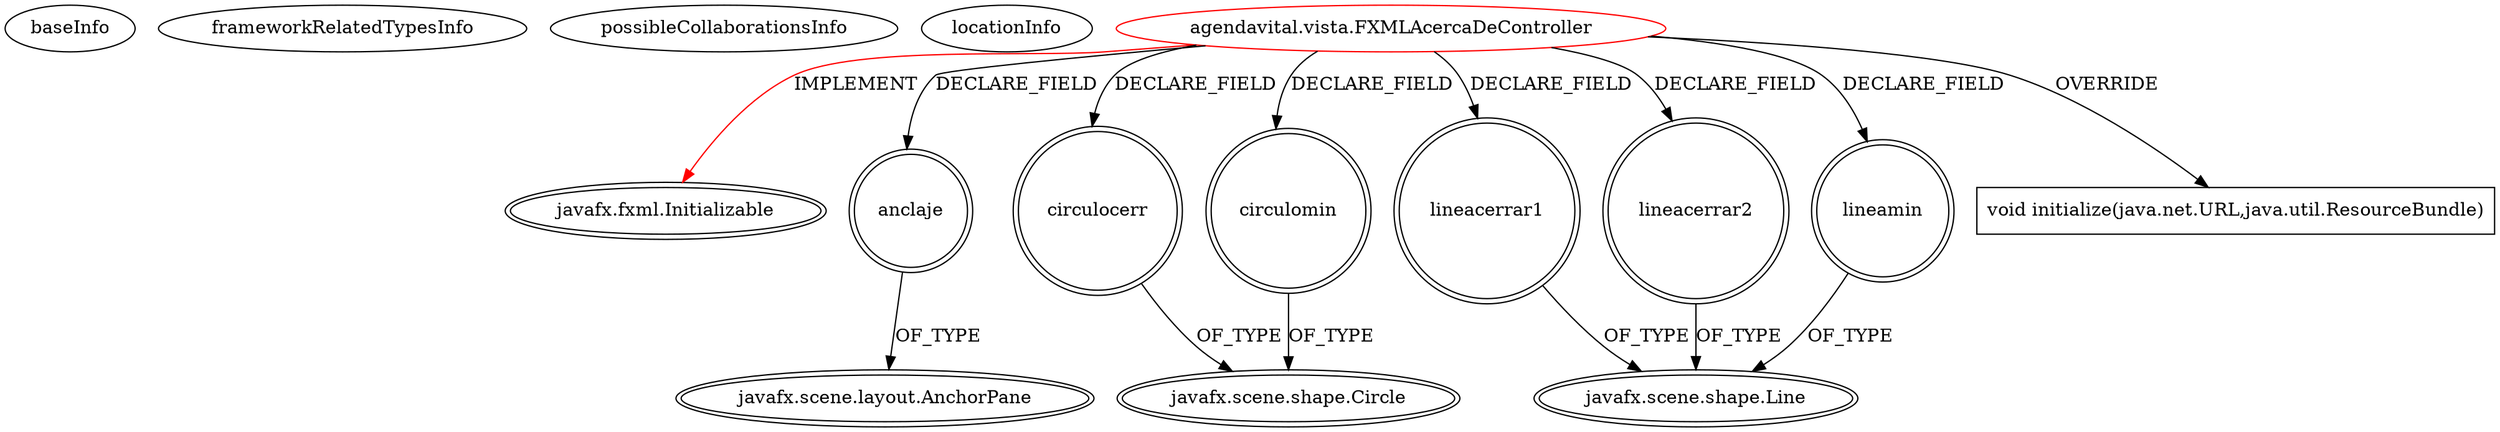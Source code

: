 digraph {
baseInfo[graphId=3383,category="extension_graph",isAnonymous=false,possibleRelation=false]
frameworkRelatedTypesInfo[0="javafx.fxml.Initializable"]
possibleCollaborationsInfo[]
locationInfo[projectName="josesoler7-agendavital",filePath="/josesoler7-agendavital/agendavital-master/src/agendavital/vista/FXMLAcercaDeController.java",contextSignature="FXMLAcercaDeController",graphId="3383"]
0[label="agendavital.vista.FXMLAcercaDeController",vertexType="ROOT_CLIENT_CLASS_DECLARATION",isFrameworkType=false,color=red]
1[label="javafx.fxml.Initializable",vertexType="FRAMEWORK_INTERFACE_TYPE",isFrameworkType=true,peripheries=2]
2[label="anclaje",vertexType="FIELD_DECLARATION",isFrameworkType=true,peripheries=2,shape=circle]
3[label="javafx.scene.layout.AnchorPane",vertexType="FRAMEWORK_CLASS_TYPE",isFrameworkType=true,peripheries=2]
4[label="circulocerr",vertexType="FIELD_DECLARATION",isFrameworkType=true,peripheries=2,shape=circle]
5[label="javafx.scene.shape.Circle",vertexType="FRAMEWORK_CLASS_TYPE",isFrameworkType=true,peripheries=2]
6[label="circulomin",vertexType="FIELD_DECLARATION",isFrameworkType=true,peripheries=2,shape=circle]
8[label="lineacerrar1",vertexType="FIELD_DECLARATION",isFrameworkType=true,peripheries=2,shape=circle]
9[label="javafx.scene.shape.Line",vertexType="FRAMEWORK_CLASS_TYPE",isFrameworkType=true,peripheries=2]
10[label="lineacerrar2",vertexType="FIELD_DECLARATION",isFrameworkType=true,peripheries=2,shape=circle]
12[label="lineamin",vertexType="FIELD_DECLARATION",isFrameworkType=true,peripheries=2,shape=circle]
14[label="void initialize(java.net.URL,java.util.ResourceBundle)",vertexType="OVERRIDING_METHOD_DECLARATION",isFrameworkType=false,shape=box]
0->1[label="IMPLEMENT",color=red]
0->2[label="DECLARE_FIELD"]
2->3[label="OF_TYPE"]
0->4[label="DECLARE_FIELD"]
4->5[label="OF_TYPE"]
0->6[label="DECLARE_FIELD"]
6->5[label="OF_TYPE"]
0->8[label="DECLARE_FIELD"]
8->9[label="OF_TYPE"]
0->10[label="DECLARE_FIELD"]
10->9[label="OF_TYPE"]
0->12[label="DECLARE_FIELD"]
12->9[label="OF_TYPE"]
0->14[label="OVERRIDE"]
}
